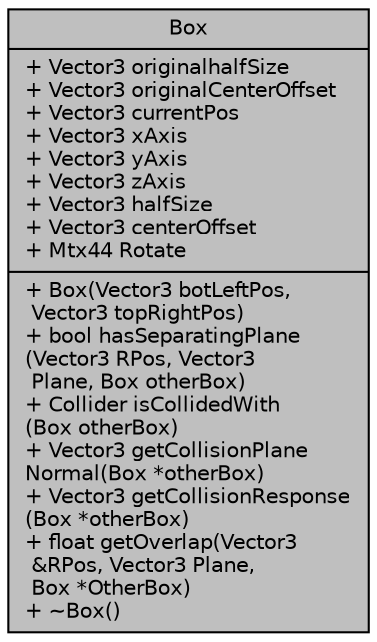 digraph "Box"
{
 // LATEX_PDF_SIZE
  edge [fontname="Helvetica",fontsize="10",labelfontname="Helvetica",labelfontsize="10"];
  node [fontname="Helvetica",fontsize="10",shape=record];
  Node1 [label="{Box\n|+ Vector3 originalhalfSize\l+ Vector3 originalCenterOffset\l+ Vector3 currentPos\l+ Vector3 xAxis\l+ Vector3 yAxis\l+ Vector3 zAxis\l+ Vector3 halfSize\l+ Vector3 centerOffset\l+ Mtx44 Rotate\l|+  Box(Vector3 botLeftPos,\l Vector3 topRightPos)\l+ bool hasSeparatingPlane\l(Vector3 RPos, Vector3\l Plane, Box otherBox)\l+ Collider isCollidedWith\l(Box otherBox)\l+ Vector3 getCollisionPlane\lNormal(Box *otherBox)\l+ Vector3 getCollisionResponse\l(Box *otherBox)\l+ float getOverlap(Vector3\l &RPos, Vector3 Plane,\l Box *OtherBox)\l+  ~Box()\l}",height=0.2,width=0.4,color="black", fillcolor="grey75", style="filled", fontcolor="black",tooltip="Box of the hitbox, initially planned to be able to have multiple hitboxes per entity."];
}

